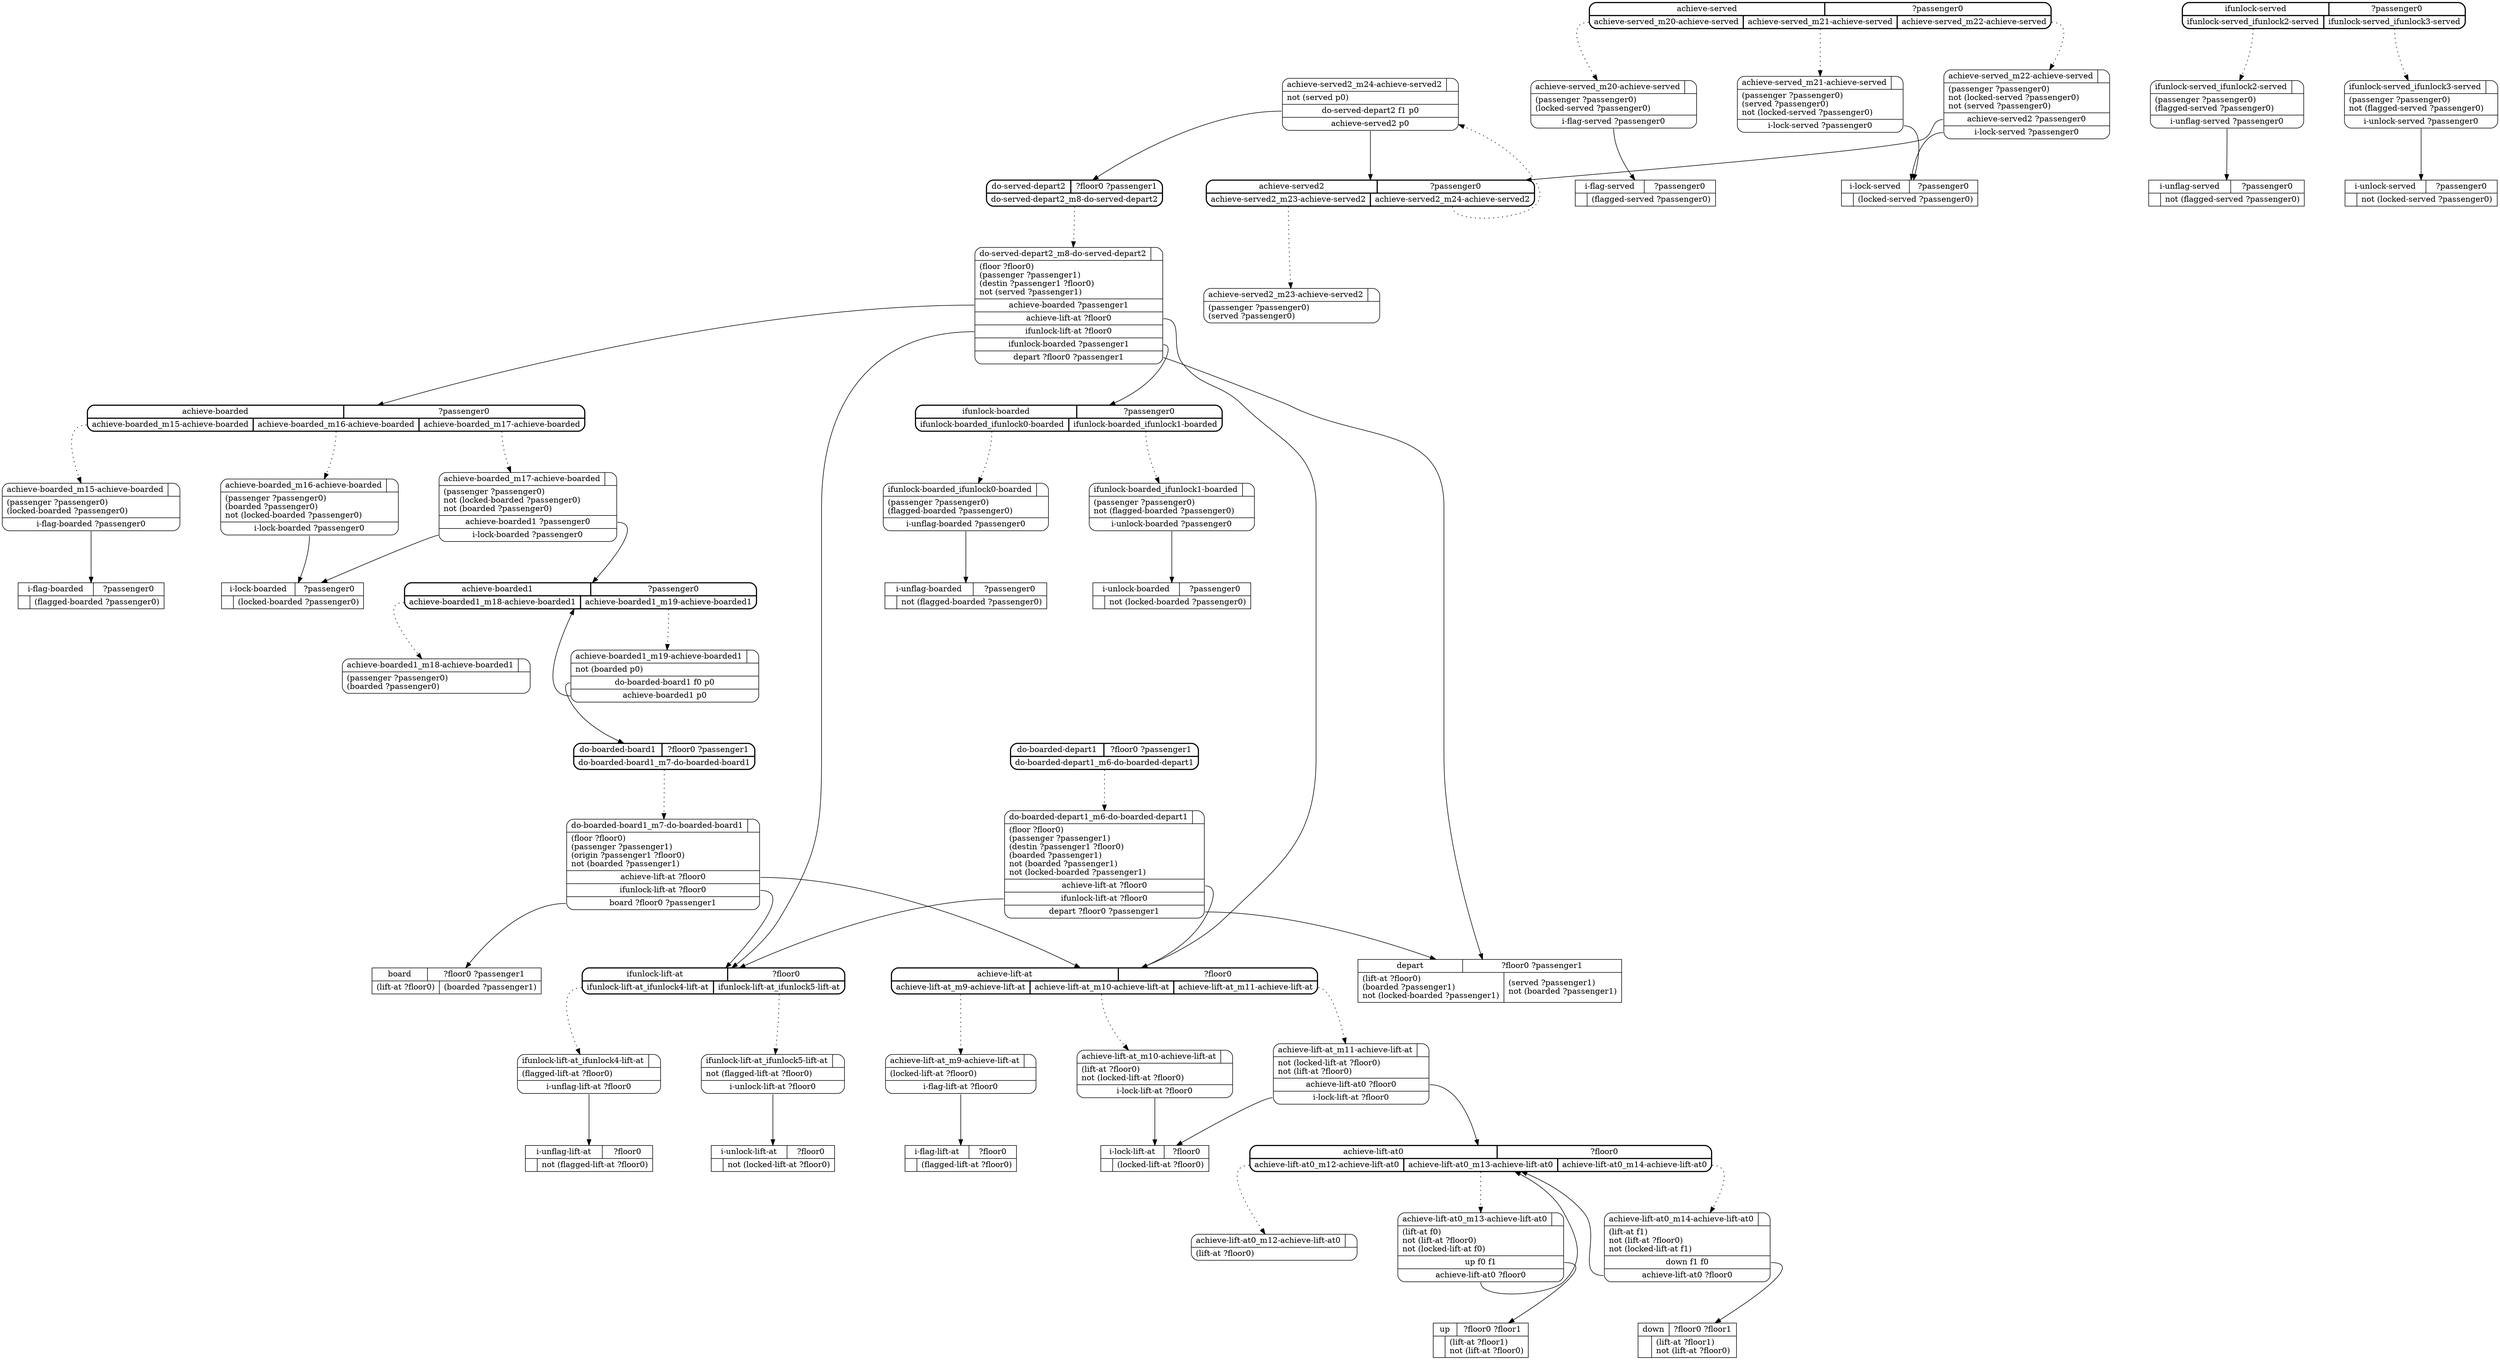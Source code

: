 // Generated by Hype
digraph "elevator" {
  nodesep=1
  ranksep=1
  // Operators
  node [shape=record]
  "board" [
    label="{{\N|?floor0 ?passenger1}|{(lift-at ?floor0)\l|(boarded ?passenger1)\l}}"
  ]
  "depart" [
    label="{{\N|?floor0 ?passenger1}|{(lift-at ?floor0)\l(boarded ?passenger1)\lnot (locked-boarded ?passenger1)\l|(served ?passenger1)\lnot (boarded ?passenger1)\l}}"
  ]
  "up" [
    label="{{\N|?floor0 ?floor1}|{|(lift-at ?floor1)\lnot (lift-at ?floor0)\l}}"
  ]
  "down" [
    label="{{\N|?floor0 ?floor1}|{|(lift-at ?floor1)\lnot (lift-at ?floor0)\l}}"
  ]
  "i-lock-boarded" [
    label="{{\N|?passenger0}|{|(locked-boarded ?passenger0)\l}}"
  ]
  "i-unlock-boarded" [
    label="{{\N|?passenger0}|{|not (locked-boarded ?passenger0)\l}}"
  ]
  "i-flag-boarded" [
    label="{{\N|?passenger0}|{|(flagged-boarded ?passenger0)\l}}"
  ]
  "i-unflag-boarded" [
    label="{{\N|?passenger0}|{|not (flagged-boarded ?passenger0)\l}}"
  ]
  "i-lock-served" [
    label="{{\N|?passenger0}|{|(locked-served ?passenger0)\l}}"
  ]
  "i-unlock-served" [
    label="{{\N|?passenger0}|{|not (locked-served ?passenger0)\l}}"
  ]
  "i-flag-served" [
    label="{{\N|?passenger0}|{|(flagged-served ?passenger0)\l}}"
  ]
  "i-unflag-served" [
    label="{{\N|?passenger0}|{|not (flagged-served ?passenger0)\l}}"
  ]
  "i-lock-lift-at" [
    label="{{\N|?floor0}|{|(locked-lift-at ?floor0)\l}}"
  ]
  "i-unlock-lift-at" [
    label="{{\N|?floor0}|{|not (locked-lift-at ?floor0)\l}}"
  ]
  "i-flag-lift-at" [
    label="{{\N|?floor0}|{|(flagged-lift-at ?floor0)\l}}"
  ]
  "i-unflag-lift-at" [
    label="{{\N|?floor0}|{|not (flagged-lift-at ?floor0)\l}}"
  ]
  // Methods
  node [shape=Mrecord]
  "ifunlock-boarded" [
    style=bold
    label="{{\N|?passenger0}|{<0>ifunlock-boarded_ifunlock0-boarded|<1>ifunlock-boarded_ifunlock1-boarded}}"
  ]
  "ifunlock-boarded_ifunlock0-boarded" [
    label="{{\N|}|(passenger ?passenger0)\l(flagged-boarded ?passenger0)\l|<0>i-unflag-boarded ?passenger0}"
  ]
  "ifunlock-boarded":0 -> "ifunlock-boarded_ifunlock0-boarded" [style=dotted]
  "ifunlock-boarded_ifunlock0-boarded":0 -> "i-unflag-boarded"
  "ifunlock-boarded_ifunlock1-boarded" [
    label="{{\N|}|(passenger ?passenger0)\lnot (flagged-boarded ?passenger0)\l|<0>i-unlock-boarded ?passenger0}"
  ]
  "ifunlock-boarded":1 -> "ifunlock-boarded_ifunlock1-boarded" [style=dotted]
  "ifunlock-boarded_ifunlock1-boarded":0 -> "i-unlock-boarded"
  "ifunlock-served" [
    style=bold
    label="{{\N|?passenger0}|{<0>ifunlock-served_ifunlock2-served|<1>ifunlock-served_ifunlock3-served}}"
  ]
  "ifunlock-served_ifunlock2-served" [
    label="{{\N|}|(passenger ?passenger0)\l(flagged-served ?passenger0)\l|<0>i-unflag-served ?passenger0}"
  ]
  "ifunlock-served":0 -> "ifunlock-served_ifunlock2-served" [style=dotted]
  "ifunlock-served_ifunlock2-served":0 -> "i-unflag-served"
  "ifunlock-served_ifunlock3-served" [
    label="{{\N|}|(passenger ?passenger0)\lnot (flagged-served ?passenger0)\l|<0>i-unlock-served ?passenger0}"
  ]
  "ifunlock-served":1 -> "ifunlock-served_ifunlock3-served" [style=dotted]
  "ifunlock-served_ifunlock3-served":0 -> "i-unlock-served"
  "ifunlock-lift-at" [
    style=bold
    label="{{\N|?floor0}|{<0>ifunlock-lift-at_ifunlock4-lift-at|<1>ifunlock-lift-at_ifunlock5-lift-at}}"
  ]
  "ifunlock-lift-at_ifunlock4-lift-at" [
    label="{{\N|}|(flagged-lift-at ?floor0)\l|<0>i-unflag-lift-at ?floor0}"
  ]
  "ifunlock-lift-at":0 -> "ifunlock-lift-at_ifunlock4-lift-at" [style=dotted]
  "ifunlock-lift-at_ifunlock4-lift-at":0 -> "i-unflag-lift-at"
  "ifunlock-lift-at_ifunlock5-lift-at" [
    label="{{\N|}|not (flagged-lift-at ?floor0)\l|<0>i-unlock-lift-at ?floor0}"
  ]
  "ifunlock-lift-at":1 -> "ifunlock-lift-at_ifunlock5-lift-at" [style=dotted]
  "ifunlock-lift-at_ifunlock5-lift-at":0 -> "i-unlock-lift-at"
  "do-boarded-depart1" [
    style=bold
    label="{{\N|?floor0 ?passenger1}|{<0>do-boarded-depart1_m6-do-boarded-depart1}}"
  ]
  "do-boarded-depart1_m6-do-boarded-depart1" [
    label="{{\N|}|(floor ?floor0)\l(passenger ?passenger1)\l(destin ?passenger1 ?floor0)\l(boarded ?passenger1)\lnot (boarded ?passenger1)\lnot (locked-boarded ?passenger1)\l|<0>achieve-lift-at ?floor0|<1>ifunlock-lift-at ?floor0|<2>depart ?floor0 ?passenger1}"
  ]
  "do-boarded-depart1":0 -> "do-boarded-depart1_m6-do-boarded-depart1" [style=dotted]
  "do-boarded-depart1_m6-do-boarded-depart1":0 -> "achieve-lift-at"
  "do-boarded-depart1_m6-do-boarded-depart1":1 -> "ifunlock-lift-at"
  "do-boarded-depart1_m6-do-boarded-depart1":2 -> "depart"
  "do-boarded-board1" [
    style=bold
    label="{{\N|?floor0 ?passenger1}|{<0>do-boarded-board1_m7-do-boarded-board1}}"
  ]
  "do-boarded-board1_m7-do-boarded-board1" [
    label="{{\N|}|(floor ?floor0)\l(passenger ?passenger1)\l(origin ?passenger1 ?floor0)\lnot (boarded ?passenger1)\l|<0>achieve-lift-at ?floor0|<1>ifunlock-lift-at ?floor0|<2>board ?floor0 ?passenger1}"
  ]
  "do-boarded-board1":0 -> "do-boarded-board1_m7-do-boarded-board1" [style=dotted]
  "do-boarded-board1_m7-do-boarded-board1":0 -> "achieve-lift-at"
  "do-boarded-board1_m7-do-boarded-board1":1 -> "ifunlock-lift-at"
  "do-boarded-board1_m7-do-boarded-board1":2 -> "board"
  "do-served-depart2" [
    style=bold
    label="{{\N|?floor0 ?passenger1}|{<0>do-served-depart2_m8-do-served-depart2}}"
  ]
  "do-served-depart2_m8-do-served-depart2" [
    label="{{\N|}|(floor ?floor0)\l(passenger ?passenger1)\l(destin ?passenger1 ?floor0)\lnot (served ?passenger1)\l|<0>achieve-boarded ?passenger1|<1>achieve-lift-at ?floor0|<2>ifunlock-lift-at ?floor0|<3>ifunlock-boarded ?passenger1|<4>depart ?floor0 ?passenger1}"
  ]
  "do-served-depart2":0 -> "do-served-depart2_m8-do-served-depart2" [style=dotted]
  "do-served-depart2_m8-do-served-depart2":0 -> "achieve-boarded"
  "do-served-depart2_m8-do-served-depart2":1 -> "achieve-lift-at"
  "do-served-depart2_m8-do-served-depart2":2 -> "ifunlock-lift-at"
  "do-served-depart2_m8-do-served-depart2":3 -> "ifunlock-boarded"
  "do-served-depart2_m8-do-served-depart2":4 -> "depart"
  "achieve-lift-at" [
    style=bold
    label="{{\N|?floor0}|{<0>achieve-lift-at_m9-achieve-lift-at|<1>achieve-lift-at_m10-achieve-lift-at|<2>achieve-lift-at_m11-achieve-lift-at}}"
  ]
  "achieve-lift-at_m9-achieve-lift-at" [
    label="{{\N|}|(locked-lift-at ?floor0)\l|<0>i-flag-lift-at ?floor0}"
  ]
  "achieve-lift-at":0 -> "achieve-lift-at_m9-achieve-lift-at" [style=dotted]
  "achieve-lift-at_m9-achieve-lift-at":0 -> "i-flag-lift-at"
  "achieve-lift-at_m10-achieve-lift-at" [
    label="{{\N|}|(lift-at ?floor0)\lnot (locked-lift-at ?floor0)\l|<0>i-lock-lift-at ?floor0}"
  ]
  "achieve-lift-at":1 -> "achieve-lift-at_m10-achieve-lift-at" [style=dotted]
  "achieve-lift-at_m10-achieve-lift-at":0 -> "i-lock-lift-at"
  "achieve-lift-at_m11-achieve-lift-at" [
    label="{{\N|}|not (locked-lift-at ?floor0)\lnot (lift-at ?floor0)\l|<0>achieve-lift-at0 ?floor0|<1>i-lock-lift-at ?floor0}"
  ]
  "achieve-lift-at":2 -> "achieve-lift-at_m11-achieve-lift-at" [style=dotted]
  "achieve-lift-at_m11-achieve-lift-at":0 -> "achieve-lift-at0"
  "achieve-lift-at_m11-achieve-lift-at":1 -> "i-lock-lift-at"
  "achieve-lift-at0" [
    style=bold
    label="{{\N|?floor0}|{<0>achieve-lift-at0_m12-achieve-lift-at0|<1>achieve-lift-at0_m13-achieve-lift-at0|<2>achieve-lift-at0_m14-achieve-lift-at0}}"
  ]
  "achieve-lift-at0_m12-achieve-lift-at0" [
    label="{{\N|}|(lift-at ?floor0)\l}"
  ]
  "achieve-lift-at0":0 -> "achieve-lift-at0_m12-achieve-lift-at0" [style=dotted]
  "achieve-lift-at0_m13-achieve-lift-at0" [
    label="{{\N|}|(lift-at f0)\lnot (lift-at ?floor0)\lnot (locked-lift-at f0)\l|<0>up f0 f1|<1>achieve-lift-at0 ?floor0}"
  ]
  "achieve-lift-at0":1 -> "achieve-lift-at0_m13-achieve-lift-at0" [style=dotted]
  "achieve-lift-at0_m13-achieve-lift-at0":0 -> "up"
  "achieve-lift-at0_m13-achieve-lift-at0":1 -> "achieve-lift-at0"
  "achieve-lift-at0_m14-achieve-lift-at0" [
    label="{{\N|}|(lift-at f1)\lnot (lift-at ?floor0)\lnot (locked-lift-at f1)\l|<0>down f1 f0|<1>achieve-lift-at0 ?floor0}"
  ]
  "achieve-lift-at0":2 -> "achieve-lift-at0_m14-achieve-lift-at0" [style=dotted]
  "achieve-lift-at0_m14-achieve-lift-at0":0 -> "down"
  "achieve-lift-at0_m14-achieve-lift-at0":1 -> "achieve-lift-at0"
  "achieve-boarded" [
    style=bold
    label="{{\N|?passenger0}|{<0>achieve-boarded_m15-achieve-boarded|<1>achieve-boarded_m16-achieve-boarded|<2>achieve-boarded_m17-achieve-boarded}}"
  ]
  "achieve-boarded_m15-achieve-boarded" [
    label="{{\N|}|(passenger ?passenger0)\l(locked-boarded ?passenger0)\l|<0>i-flag-boarded ?passenger0}"
  ]
  "achieve-boarded":0 -> "achieve-boarded_m15-achieve-boarded" [style=dotted]
  "achieve-boarded_m15-achieve-boarded":0 -> "i-flag-boarded"
  "achieve-boarded_m16-achieve-boarded" [
    label="{{\N|}|(passenger ?passenger0)\l(boarded ?passenger0)\lnot (locked-boarded ?passenger0)\l|<0>i-lock-boarded ?passenger0}"
  ]
  "achieve-boarded":1 -> "achieve-boarded_m16-achieve-boarded" [style=dotted]
  "achieve-boarded_m16-achieve-boarded":0 -> "i-lock-boarded"
  "achieve-boarded_m17-achieve-boarded" [
    label="{{\N|}|(passenger ?passenger0)\lnot (locked-boarded ?passenger0)\lnot (boarded ?passenger0)\l|<0>achieve-boarded1 ?passenger0|<1>i-lock-boarded ?passenger0}"
  ]
  "achieve-boarded":2 -> "achieve-boarded_m17-achieve-boarded" [style=dotted]
  "achieve-boarded_m17-achieve-boarded":0 -> "achieve-boarded1"
  "achieve-boarded_m17-achieve-boarded":1 -> "i-lock-boarded"
  "achieve-boarded1" [
    style=bold
    label="{{\N|?passenger0}|{<0>achieve-boarded1_m18-achieve-boarded1|<1>achieve-boarded1_m19-achieve-boarded1}}"
  ]
  "achieve-boarded1_m18-achieve-boarded1" [
    label="{{\N|}|(passenger ?passenger0)\l(boarded ?passenger0)\l}"
  ]
  "achieve-boarded1":0 -> "achieve-boarded1_m18-achieve-boarded1" [style=dotted]
  "achieve-boarded1_m19-achieve-boarded1" [
    label="{{\N|}|not (boarded p0)\l|<0>do-boarded-board1 f0 p0|<1>achieve-boarded1 p0}"
  ]
  "achieve-boarded1":1 -> "achieve-boarded1_m19-achieve-boarded1" [style=dotted]
  "achieve-boarded1_m19-achieve-boarded1":0 -> "do-boarded-board1"
  "achieve-boarded1_m19-achieve-boarded1":1 -> "achieve-boarded1"
  "achieve-served" [
    style=bold
    label="{{\N|?passenger0}|{<0>achieve-served_m20-achieve-served|<1>achieve-served_m21-achieve-served|<2>achieve-served_m22-achieve-served}}"
  ]
  "achieve-served_m20-achieve-served" [
    label="{{\N|}|(passenger ?passenger0)\l(locked-served ?passenger0)\l|<0>i-flag-served ?passenger0}"
  ]
  "achieve-served":0 -> "achieve-served_m20-achieve-served" [style=dotted]
  "achieve-served_m20-achieve-served":0 -> "i-flag-served"
  "achieve-served_m21-achieve-served" [
    label="{{\N|}|(passenger ?passenger0)\l(served ?passenger0)\lnot (locked-served ?passenger0)\l|<0>i-lock-served ?passenger0}"
  ]
  "achieve-served":1 -> "achieve-served_m21-achieve-served" [style=dotted]
  "achieve-served_m21-achieve-served":0 -> "i-lock-served"
  "achieve-served_m22-achieve-served" [
    label="{{\N|}|(passenger ?passenger0)\lnot (locked-served ?passenger0)\lnot (served ?passenger0)\l|<0>achieve-served2 ?passenger0|<1>i-lock-served ?passenger0}"
  ]
  "achieve-served":2 -> "achieve-served_m22-achieve-served" [style=dotted]
  "achieve-served_m22-achieve-served":0 -> "achieve-served2"
  "achieve-served_m22-achieve-served":1 -> "i-lock-served"
  "achieve-served2" [
    style=bold
    label="{{\N|?passenger0}|{<0>achieve-served2_m23-achieve-served2|<1>achieve-served2_m24-achieve-served2}}"
  ]
  "achieve-served2_m23-achieve-served2" [
    label="{{\N|}|(passenger ?passenger0)\l(served ?passenger0)\l}"
  ]
  "achieve-served2":0 -> "achieve-served2_m23-achieve-served2" [style=dotted]
  "achieve-served2_m24-achieve-served2" [
    label="{{\N|}|not (served p0)\l|<0>do-served-depart2 f1 p0|<1>achieve-served2 p0}"
  ]
  "achieve-served2":1 -> "achieve-served2_m24-achieve-served2" [style=dotted]
  "achieve-served2_m24-achieve-served2":0 -> "do-served-depart2"
  "achieve-served2_m24-achieve-served2":1 -> "achieve-served2"
}